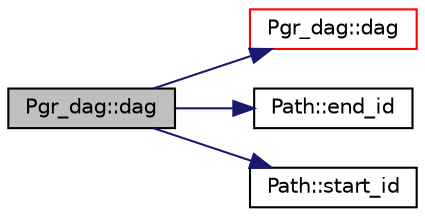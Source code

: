 digraph "Pgr_dag::dag"
{
  edge [fontname="Helvetica",fontsize="10",labelfontname="Helvetica",labelfontsize="10"];
  node [fontname="Helvetica",fontsize="10",shape=record];
  rankdir="LR";
  Node29 [label="Pgr_dag::dag",height=0.2,width=0.4,color="black", fillcolor="grey75", style="filled", fontcolor="black"];
  Node29 -> Node30 [color="midnightblue",fontsize="10",style="solid",fontname="Helvetica"];
  Node30 [label="Pgr_dag::dag",height=0.2,width=0.4,color="red", fillcolor="white", style="filled",URL="$classPgr__dag.html#aafdb37a2f26cf45b66d033654fbfd649",tooltip="Dijkstra 1 to 1. "];
  Node29 -> Node33 [color="midnightblue",fontsize="10",style="solid",fontname="Helvetica"];
  Node33 [label="Path::end_id",height=0.2,width=0.4,color="black", fillcolor="white", style="filled",URL="$classPath.html#ad7eff4c127cba19f2052398089ac3b42"];
  Node29 -> Node34 [color="midnightblue",fontsize="10",style="solid",fontname="Helvetica"];
  Node34 [label="Path::start_id",height=0.2,width=0.4,color="black", fillcolor="white", style="filled",URL="$classPath.html#a969ad8937eb448f350193fd203ad97d2"];
}
